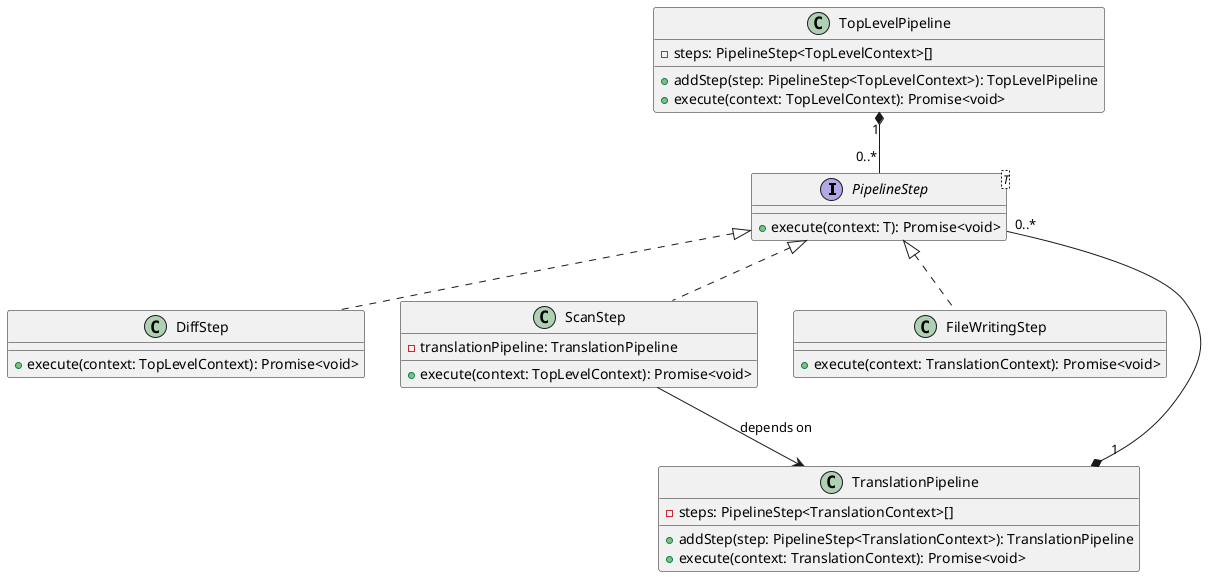 @startuml pipeline-pattern-class-diagram
interface PipelineStep<T> {
  +execute(context: T): Promise<void>
}

class TopLevelPipeline {
  -steps: PipelineStep<TopLevelContext>[]
  +addStep(step: PipelineStep<TopLevelContext>): TopLevelPipeline
  +execute(context: TopLevelContext): Promise<void>
}

class TranslationPipeline {
  -steps: PipelineStep<TranslationContext>[]
  +addStep(step: PipelineStep<TranslationContext>): TranslationPipeline
  +execute(context: TranslationContext): Promise<void>
}

class DiffStep {
  +execute(context: TopLevelContext): Promise<void>
}

class ScanStep {
  -translationPipeline: TranslationPipeline
  +execute(context: TopLevelContext): Promise<void>
}

class FileWritingStep {
  +execute(context: TranslationContext): Promise<void>
}

' <TopLevelContext>
TopLevelPipeline "1" *-- "0..*" PipelineStep  
' <TranslationContext>
TranslationPipeline "1" *-- "0..*" PipelineStep 

PipelineStep <|.. DiffStep
PipelineStep <|.. ScanStep
PipelineStep <|.. FileWritingStep

ScanStep --> TranslationPipeline : depends on
@enduml
